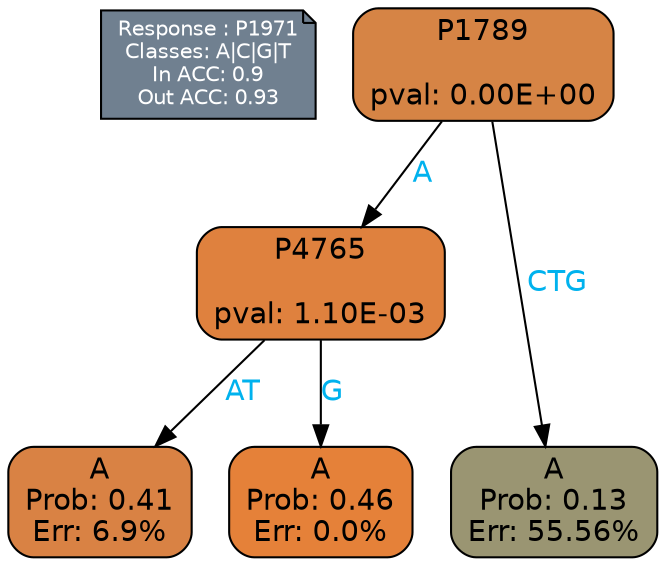 digraph Tree {
node [shape=box, style="filled, rounded", color="black", fontname=helvetica] ;
graph [ranksep=equally, splines=polylines, bgcolor=transparent, dpi=600] ;
edge [fontname=helvetica] ;
LEGEND [label="Response : P1971
Classes: A|C|G|T
In ACC: 0.9
Out ACC: 0.93
",shape=note,align=left,style=filled,fillcolor="slategray",fontcolor="white",fontsize=10];1 [label="P1789

pval: 0.00E+00", fillcolor="#d68445"] ;
2 [label="P4765

pval: 1.10E-03", fillcolor="#df813e"] ;
3 [label="A
Prob: 0.41
Err: 6.9%", fillcolor="#d98244"] ;
4 [label="A
Prob: 0.46
Err: 0.0%", fillcolor="#e58139"] ;
5 [label="A
Prob: 0.13
Err: 55.56%", fillcolor="#9a9572"] ;
1 -> 2 [label="A",fontcolor=deepskyblue2] ;
1 -> 5 [label="CTG",fontcolor=deepskyblue2] ;
2 -> 3 [label="AT",fontcolor=deepskyblue2] ;
2 -> 4 [label="G",fontcolor=deepskyblue2] ;
{rank = same; 3;4;5;}{rank = same; LEGEND;1;}}